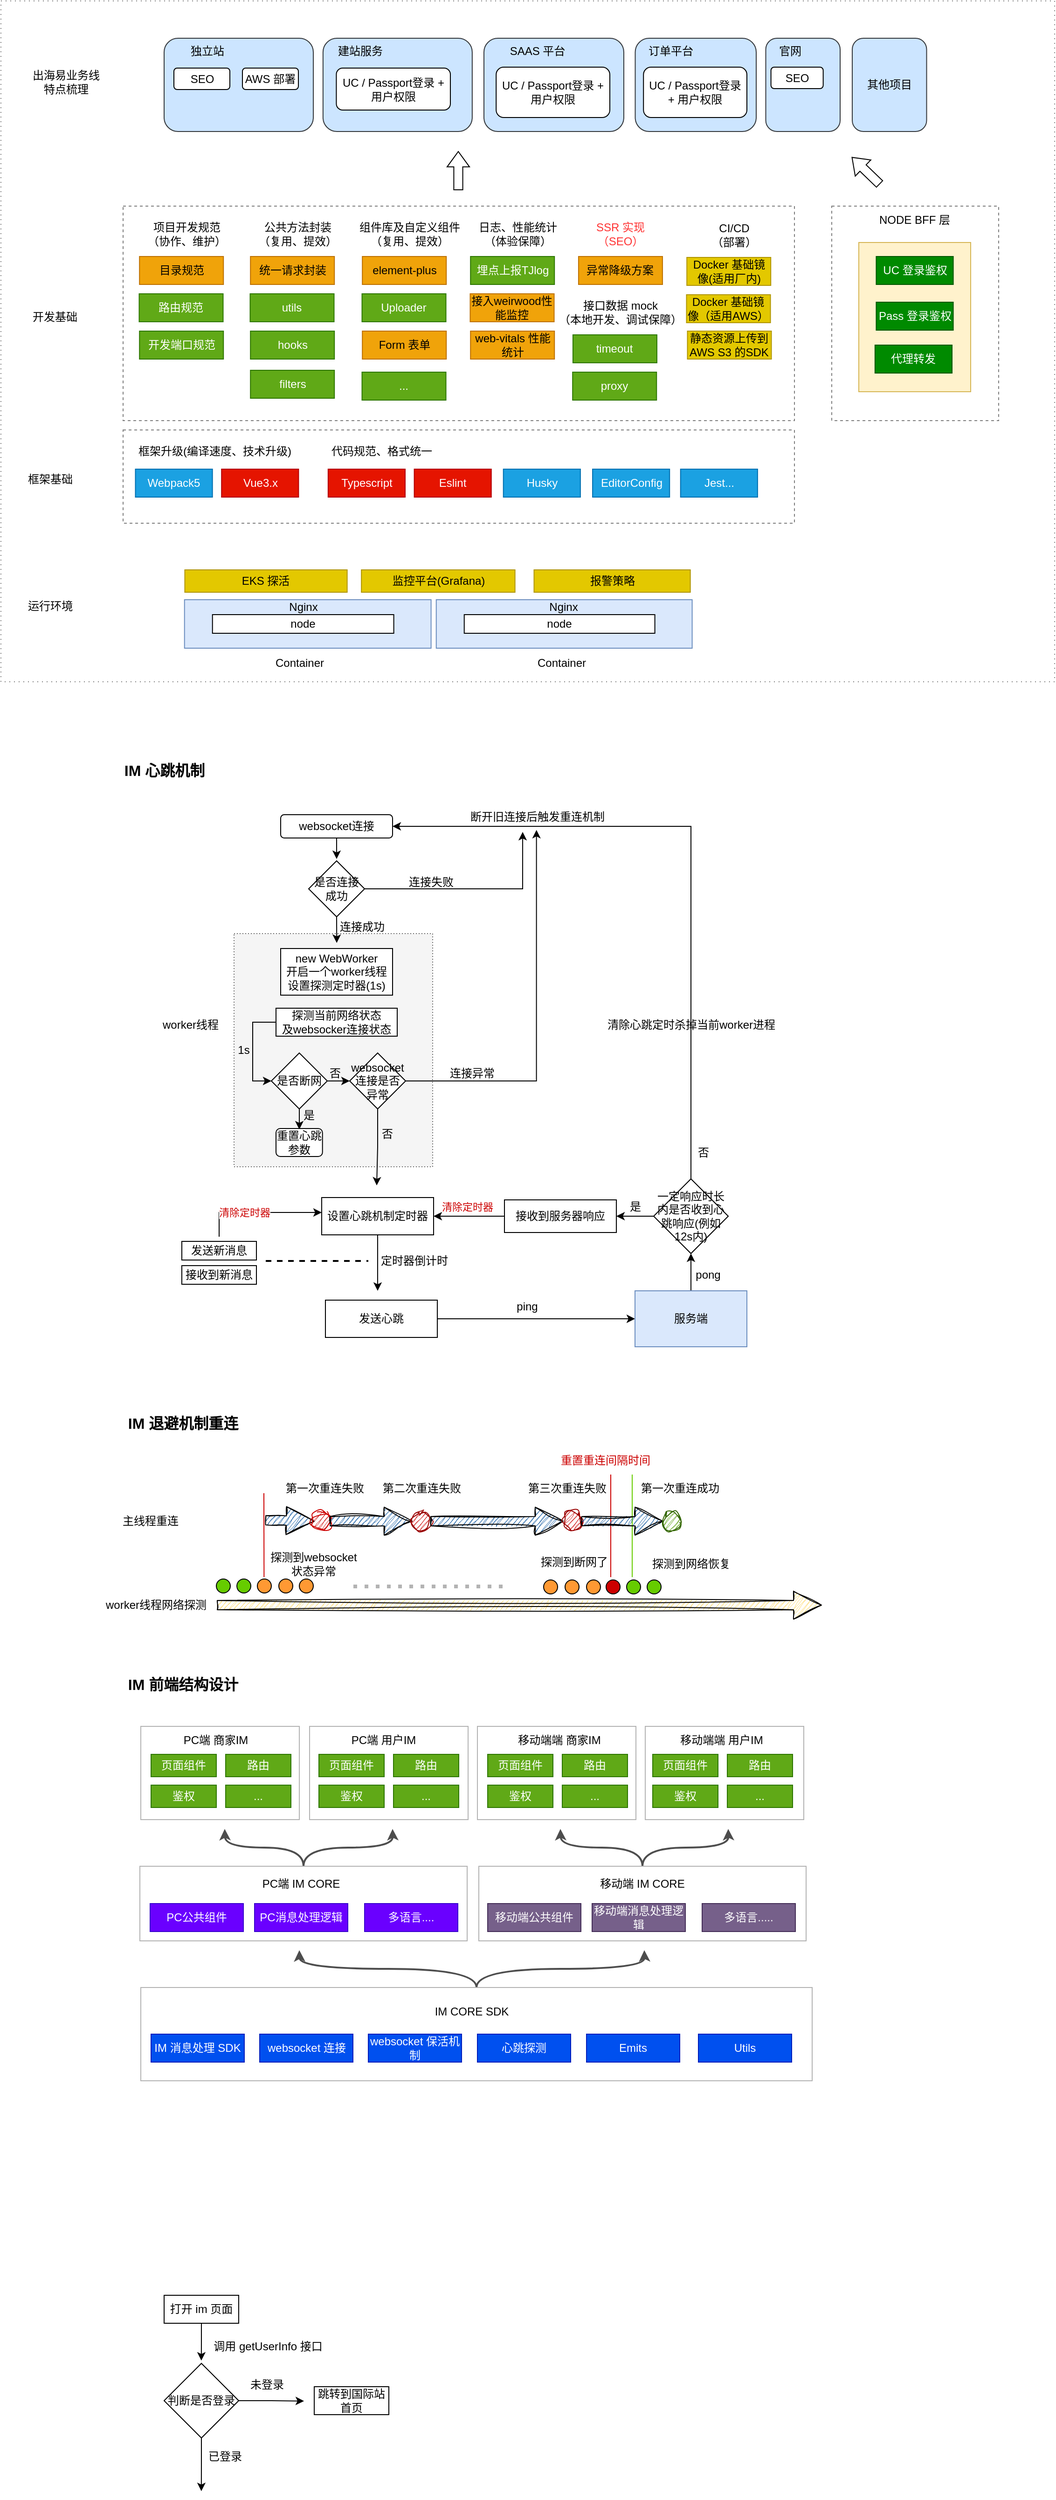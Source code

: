 <mxfile version="21.2.1" type="github">
  <diagram name="第 1 页" id="Ruh7ImkBMBkC0HaApEOw">
    <mxGraphModel dx="2279" dy="1928" grid="1" gridSize="10" guides="1" tooltips="1" connect="1" arrows="1" fold="1" page="1" pageScale="1" pageWidth="827" pageHeight="1169" math="0" shadow="0">
      <root>
        <mxCell id="0" />
        <mxCell id="1" parent="0" />
        <mxCell id="fL-9hyHwcYi3x7qJMCCa-328" value="" style="rounded=0;whiteSpace=wrap;html=1;dashed=1;dashPattern=1 4;strokeColor=#808080;" vertex="1" parent="1">
          <mxGeometry x="-80" y="-800" width="1130" height="730" as="geometry" />
        </mxCell>
        <mxCell id="fL-9hyHwcYi3x7qJMCCa-346" value="" style="rounded=0;whiteSpace=wrap;html=1;dashed=1;strokeColor=#808080;" vertex="1" parent="1">
          <mxGeometry x="811" y="-580" width="179" height="230" as="geometry" />
        </mxCell>
        <mxCell id="fL-9hyHwcYi3x7qJMCCa-331" value="" style="rounded=0;whiteSpace=wrap;html=1;fillColor=#fff2cc;strokeColor=#d6b656;" vertex="1" parent="1">
          <mxGeometry x="840" y="-541" width="120" height="160" as="geometry" />
        </mxCell>
        <mxCell id="fL-9hyHwcYi3x7qJMCCa-327" value="" style="rounded=0;whiteSpace=wrap;html=1;dashed=1;strokeColor=#808080;" vertex="1" parent="1">
          <mxGeometry x="51" y="-340" width="720" height="100" as="geometry" />
        </mxCell>
        <mxCell id="fL-9hyHwcYi3x7qJMCCa-324" value="" style="rounded=0;whiteSpace=wrap;html=1;dashed=1;strokeColor=#808080;" vertex="1" parent="1">
          <mxGeometry x="51" y="-580" width="720" height="230" as="geometry" />
        </mxCell>
        <mxCell id="fL-9hyHwcYi3x7qJMCCa-202" style="edgeStyle=orthogonalEdgeStyle;rounded=0;orthogonalLoop=1;jettySize=auto;html=1;exitX=0.5;exitY=0;exitDx=0;exitDy=0;curved=1;strokeWidth=2;strokeColor=#4D4D4D;" edge="1" parent="1" source="fL-9hyHwcYi3x7qJMCCa-179">
          <mxGeometry relative="1" as="geometry">
            <mxPoint x="240" y="1290" as="targetPoint" />
          </mxGeometry>
        </mxCell>
        <mxCell id="fL-9hyHwcYi3x7qJMCCa-204" style="edgeStyle=orthogonalEdgeStyle;rounded=0;orthogonalLoop=1;jettySize=auto;html=1;exitX=0.5;exitY=0;exitDx=0;exitDy=0;curved=1;strokeWidth=2;strokeColor=#4D4D4D;" edge="1" parent="1" source="fL-9hyHwcYi3x7qJMCCa-179">
          <mxGeometry relative="1" as="geometry">
            <mxPoint x="610.0" y="1290" as="targetPoint" />
          </mxGeometry>
        </mxCell>
        <mxCell id="fL-9hyHwcYi3x7qJMCCa-179" value="" style="rounded=0;whiteSpace=wrap;html=1;strokeColor=#B3B3B3;" vertex="1" parent="1">
          <mxGeometry x="70" y="1330" width="720" height="100" as="geometry" />
        </mxCell>
        <mxCell id="fL-9hyHwcYi3x7qJMCCa-200" style="edgeStyle=orthogonalEdgeStyle;rounded=0;orthogonalLoop=1;jettySize=auto;html=1;exitX=0.5;exitY=0;exitDx=0;exitDy=0;curved=1;strokeWidth=2;strokeColor=#4D4D4D;" edge="1" parent="1" source="fL-9hyHwcYi3x7qJMCCa-168">
          <mxGeometry relative="1" as="geometry">
            <mxPoint x="520.0" y="1160" as="targetPoint" />
          </mxGeometry>
        </mxCell>
        <mxCell id="fL-9hyHwcYi3x7qJMCCa-201" style="edgeStyle=orthogonalEdgeStyle;rounded=0;orthogonalLoop=1;jettySize=auto;html=1;exitX=0.5;exitY=0;exitDx=0;exitDy=0;curved=1;strokeWidth=2;strokeColor=#4D4D4D;" edge="1" parent="1" source="fL-9hyHwcYi3x7qJMCCa-168">
          <mxGeometry relative="1" as="geometry">
            <mxPoint x="700.0" y="1160" as="targetPoint" />
          </mxGeometry>
        </mxCell>
        <mxCell id="fL-9hyHwcYi3x7qJMCCa-168" value="" style="rounded=0;whiteSpace=wrap;html=1;strokeColor=#B3B3B3;" vertex="1" parent="1">
          <mxGeometry x="432.5" y="1200" width="351" height="80" as="geometry" />
        </mxCell>
        <mxCell id="fL-9hyHwcYi3x7qJMCCa-198" style="edgeStyle=orthogonalEdgeStyle;rounded=0;orthogonalLoop=1;jettySize=auto;html=1;exitX=0.5;exitY=0;exitDx=0;exitDy=0;curved=1;strokeWidth=2;strokeColor=#4D4D4D;" edge="1" parent="1" source="fL-9hyHwcYi3x7qJMCCa-165">
          <mxGeometry relative="1" as="geometry">
            <mxPoint x="160" y="1160" as="targetPoint" />
          </mxGeometry>
        </mxCell>
        <mxCell id="fL-9hyHwcYi3x7qJMCCa-199" style="edgeStyle=orthogonalEdgeStyle;rounded=0;orthogonalLoop=1;jettySize=auto;html=1;exitX=0.5;exitY=0;exitDx=0;exitDy=0;curved=1;strokeWidth=2;strokeColor=#4D4D4D;" edge="1" parent="1" source="fL-9hyHwcYi3x7qJMCCa-165">
          <mxGeometry relative="1" as="geometry">
            <mxPoint x="340.0" y="1160" as="targetPoint" />
          </mxGeometry>
        </mxCell>
        <mxCell id="fL-9hyHwcYi3x7qJMCCa-165" value="" style="rounded=0;whiteSpace=wrap;html=1;strokeColor=#B3B3B3;" vertex="1" parent="1">
          <mxGeometry x="69" y="1200" width="351" height="80" as="geometry" />
        </mxCell>
        <mxCell id="fL-9hyHwcYi3x7qJMCCa-162" value="" style="rounded=0;whiteSpace=wrap;html=1;strokeColor=#B3B3B3;" vertex="1" parent="1">
          <mxGeometry x="251" y="1050" width="170" height="100" as="geometry" />
        </mxCell>
        <mxCell id="fL-9hyHwcYi3x7qJMCCa-163" value="" style="rounded=0;whiteSpace=wrap;html=1;strokeColor=#B3B3B3;" vertex="1" parent="1">
          <mxGeometry x="431" y="1050" width="170" height="100" as="geometry" />
        </mxCell>
        <mxCell id="fL-9hyHwcYi3x7qJMCCa-164" value="" style="rounded=0;whiteSpace=wrap;html=1;strokeColor=#B3B3B3;" vertex="1" parent="1">
          <mxGeometry x="611" y="1050" width="170" height="100" as="geometry" />
        </mxCell>
        <mxCell id="fL-9hyHwcYi3x7qJMCCa-148" value="" style="rounded=0;whiteSpace=wrap;html=1;strokeColor=#B3B3B3;" vertex="1" parent="1">
          <mxGeometry x="70" y="1050" width="170" height="100" as="geometry" />
        </mxCell>
        <mxCell id="fL-9hyHwcYi3x7qJMCCa-1" value="" style="whiteSpace=wrap;html=1;dashed=1;fillColor=#f5f5f5;fontColor=#333333;strokeColor=#666666;dashPattern=1 2;" vertex="1" parent="1">
          <mxGeometry x="170" y="200" width="213" height="250" as="geometry" />
        </mxCell>
        <mxCell id="fL-9hyHwcYi3x7qJMCCa-58" style="edgeStyle=orthogonalEdgeStyle;rounded=0;orthogonalLoop=1;jettySize=auto;html=1;exitX=0.5;exitY=1;exitDx=0;exitDy=0;" edge="1" parent="1">
          <mxGeometry relative="1" as="geometry">
            <mxPoint x="280" y="120" as="targetPoint" />
            <mxPoint x="282" y="97.5" as="sourcePoint" />
          </mxGeometry>
        </mxCell>
        <mxCell id="fL-9hyHwcYi3x7qJMCCa-3" value="websocket连接" style="rounded=1;whiteSpace=wrap;html=1;fontSize=12;glass=0;strokeWidth=1;shadow=0;" vertex="1" parent="1">
          <mxGeometry x="220" y="72.5" width="120" height="25" as="geometry" />
        </mxCell>
        <mxCell id="fL-9hyHwcYi3x7qJMCCa-5" value="new WebWorker&lt;br&gt;开启一个worker线程&lt;br&gt;设置探测定时器(1s)" style="rounded=0;whiteSpace=wrap;html=1;" vertex="1" parent="1">
          <mxGeometry x="220" y="216" width="120" height="50" as="geometry" />
        </mxCell>
        <mxCell id="fL-9hyHwcYi3x7qJMCCa-6" value="" style="edgeStyle=orthogonalEdgeStyle;rounded=0;orthogonalLoop=1;jettySize=auto;html=1;exitX=0.5;exitY=1;exitDx=0;exitDy=0;" edge="1" parent="1" source="fL-9hyHwcYi3x7qJMCCa-12">
          <mxGeometry relative="1" as="geometry">
            <mxPoint x="324" y="533" as="sourcePoint" />
            <mxPoint x="324" y="583" as="targetPoint" />
          </mxGeometry>
        </mxCell>
        <mxCell id="fL-9hyHwcYi3x7qJMCCa-7" value="" style="edgeStyle=orthogonalEdgeStyle;rounded=0;orthogonalLoop=1;jettySize=auto;html=1;" edge="1" parent="1" source="fL-9hyHwcYi3x7qJMCCa-8" target="fL-9hyHwcYi3x7qJMCCa-10">
          <mxGeometry relative="1" as="geometry" />
        </mxCell>
        <mxCell id="fL-9hyHwcYi3x7qJMCCa-8" value="发送心跳" style="rounded=0;whiteSpace=wrap;html=1;" vertex="1" parent="1">
          <mxGeometry x="268" y="593" width="120" height="40" as="geometry" />
        </mxCell>
        <mxCell id="fL-9hyHwcYi3x7qJMCCa-9" value="" style="edgeStyle=orthogonalEdgeStyle;rounded=0;orthogonalLoop=1;jettySize=auto;html=1;" edge="1" parent="1" source="fL-9hyHwcYi3x7qJMCCa-10" target="fL-9hyHwcYi3x7qJMCCa-24">
          <mxGeometry relative="1" as="geometry" />
        </mxCell>
        <mxCell id="fL-9hyHwcYi3x7qJMCCa-10" value="服务端" style="whiteSpace=wrap;html=1;rounded=0;fillColor=#dae8fc;strokeColor=#6c8ebf;" vertex="1" parent="1">
          <mxGeometry x="600" y="583" width="120" height="60" as="geometry" />
        </mxCell>
        <mxCell id="fL-9hyHwcYi3x7qJMCCa-11" value="定时器倒计时" style="text;html=1;align=center;verticalAlign=middle;resizable=0;points=[];autosize=1;strokeColor=none;fillColor=none;" vertex="1" parent="1">
          <mxGeometry x="313" y="536" width="100" height="30" as="geometry" />
        </mxCell>
        <mxCell id="fL-9hyHwcYi3x7qJMCCa-12" value="设置心跳机制定时器" style="rounded=0;whiteSpace=wrap;html=1;" vertex="1" parent="1">
          <mxGeometry x="264" y="483" width="120" height="40" as="geometry" />
        </mxCell>
        <mxCell id="fL-9hyHwcYi3x7qJMCCa-16" value="" style="line;strokeWidth=2;html=1;perimeter=backbonePerimeter;points=[];outlineConnect=0;dashed=1;" vertex="1" parent="1">
          <mxGeometry x="204" y="546" width="110" height="10" as="geometry" />
        </mxCell>
        <mxCell id="fL-9hyHwcYi3x7qJMCCa-17" value="" style="edgeStyle=orthogonalEdgeStyle;rounded=0;orthogonalLoop=1;jettySize=auto;html=1;entryX=0;entryY=0.5;entryDx=0;entryDy=0;" edge="1" parent="1">
          <mxGeometry relative="1" as="geometry">
            <mxPoint x="154" y="525" as="sourcePoint" />
            <mxPoint x="264.0" y="499" as="targetPoint" />
            <Array as="points">
              <mxPoint x="154" y="525" />
              <mxPoint x="154" y="499" />
            </Array>
          </mxGeometry>
        </mxCell>
        <mxCell id="fL-9hyHwcYi3x7qJMCCa-18" value="清除定时器" style="edgeLabel;html=1;align=center;verticalAlign=middle;resizable=0;points=[];fontColor=#CC0000;" vertex="1" connectable="0" parent="fL-9hyHwcYi3x7qJMCCa-17">
          <mxGeometry x="-0.281" y="-1" relative="1" as="geometry">
            <mxPoint x="4" y="-1" as="offset" />
          </mxGeometry>
        </mxCell>
        <mxCell id="fL-9hyHwcYi3x7qJMCCa-19" value="" style="edgeStyle=orthogonalEdgeStyle;rounded=0;orthogonalLoop=1;jettySize=auto;html=1;" edge="1" parent="1" source="fL-9hyHwcYi3x7qJMCCa-20" target="fL-9hyHwcYi3x7qJMCCa-12">
          <mxGeometry relative="1" as="geometry" />
        </mxCell>
        <mxCell id="fL-9hyHwcYi3x7qJMCCa-20" value="接收到服务器响应" style="whiteSpace=wrap;html=1;rounded=0;" vertex="1" parent="1">
          <mxGeometry x="460" y="485.5" width="120" height="35" as="geometry" />
        </mxCell>
        <mxCell id="fL-9hyHwcYi3x7qJMCCa-21" value="清除定时器" style="edgeLabel;html=1;align=center;verticalAlign=middle;resizable=0;points=[];fontColor=#CC0000;" vertex="1" connectable="0" parent="1">
          <mxGeometry x="420" y="493.004" as="geometry" />
        </mxCell>
        <mxCell id="fL-9hyHwcYi3x7qJMCCa-22" value="" style="edgeStyle=orthogonalEdgeStyle;rounded=0;orthogonalLoop=1;jettySize=auto;html=1;" edge="1" parent="1" source="fL-9hyHwcYi3x7qJMCCa-24" target="fL-9hyHwcYi3x7qJMCCa-20">
          <mxGeometry relative="1" as="geometry" />
        </mxCell>
        <mxCell id="fL-9hyHwcYi3x7qJMCCa-23" style="edgeStyle=orthogonalEdgeStyle;rounded=0;orthogonalLoop=1;jettySize=auto;html=1;entryX=1;entryY=0.5;entryDx=0;entryDy=0;" edge="1" parent="1" source="fL-9hyHwcYi3x7qJMCCa-24" target="fL-9hyHwcYi3x7qJMCCa-3">
          <mxGeometry relative="1" as="geometry">
            <Array as="points">
              <mxPoint x="660" y="85" />
            </Array>
          </mxGeometry>
        </mxCell>
        <mxCell id="fL-9hyHwcYi3x7qJMCCa-24" value="一定响应时长内是否收到心跳响应(例如12s内)" style="rhombus;whiteSpace=wrap;html=1;rounded=0;" vertex="1" parent="1">
          <mxGeometry x="620" y="463" width="80" height="80" as="geometry" />
        </mxCell>
        <mxCell id="fL-9hyHwcYi3x7qJMCCa-25" value="是" style="text;html=1;align=center;verticalAlign=middle;resizable=0;points=[];autosize=1;strokeColor=none;fillColor=none;" vertex="1" parent="1">
          <mxGeometry x="580" y="478" width="40" height="30" as="geometry" />
        </mxCell>
        <mxCell id="fL-9hyHwcYi3x7qJMCCa-26" value="断开旧连接后触发重连机制" style="text;html=1;align=center;verticalAlign=middle;resizable=0;points=[];autosize=1;strokeColor=none;fillColor=none;" vertex="1" parent="1">
          <mxGeometry x="410" y="60" width="170" height="30" as="geometry" />
        </mxCell>
        <mxCell id="fL-9hyHwcYi3x7qJMCCa-27" value="否" style="text;html=1;align=center;verticalAlign=middle;resizable=0;points=[];autosize=1;strokeColor=none;fillColor=none;" vertex="1" parent="1">
          <mxGeometry x="653" y="420" width="40" height="30" as="geometry" />
        </mxCell>
        <mxCell id="fL-9hyHwcYi3x7qJMCCa-28" value="ping" style="text;html=1;align=center;verticalAlign=middle;resizable=0;points=[];autosize=1;strokeColor=none;fillColor=none;" vertex="1" parent="1">
          <mxGeometry x="459" y="585" width="50" height="30" as="geometry" />
        </mxCell>
        <mxCell id="fL-9hyHwcYi3x7qJMCCa-29" value="pong" style="text;html=1;align=center;verticalAlign=middle;resizable=0;points=[];autosize=1;strokeColor=none;fillColor=none;" vertex="1" parent="1">
          <mxGeometry x="653" y="551" width="50" height="30" as="geometry" />
        </mxCell>
        <mxCell id="fL-9hyHwcYi3x7qJMCCa-30" value="IM 心跳机制" style="text;html=1;align=center;verticalAlign=middle;resizable=0;points=[];autosize=1;strokeColor=none;fillColor=none;fontSize=16;fontStyle=1" vertex="1" parent="1">
          <mxGeometry x="40" y="10" width="110" height="30" as="geometry" />
        </mxCell>
        <mxCell id="fL-9hyHwcYi3x7qJMCCa-39" value="" style="group" vertex="1" connectable="0" parent="1">
          <mxGeometry x="114" y="530" width="80" height="46" as="geometry" />
        </mxCell>
        <mxCell id="fL-9hyHwcYi3x7qJMCCa-37" value="发送新消息" style="rounded=0;whiteSpace=wrap;html=1;movable=1;resizable=1;rotatable=1;deletable=1;editable=1;locked=0;connectable=1;" vertex="1" parent="fL-9hyHwcYi3x7qJMCCa-39">
          <mxGeometry width="80" height="20" as="geometry" />
        </mxCell>
        <mxCell id="fL-9hyHwcYi3x7qJMCCa-38" value="接收到新消息" style="rounded=0;whiteSpace=wrap;html=1;movable=1;resizable=1;rotatable=1;deletable=1;editable=1;locked=0;connectable=1;" vertex="1" parent="fL-9hyHwcYi3x7qJMCCa-39">
          <mxGeometry y="26" width="80" height="20" as="geometry" />
        </mxCell>
        <mxCell id="fL-9hyHwcYi3x7qJMCCa-44" style="edgeStyle=orthogonalEdgeStyle;rounded=0;orthogonalLoop=1;jettySize=auto;html=1;exitX=0;exitY=0.5;exitDx=0;exitDy=0;entryX=0;entryY=0.5;entryDx=0;entryDy=0;" edge="1" parent="1" source="fL-9hyHwcYi3x7qJMCCa-40" target="fL-9hyHwcYi3x7qJMCCa-43">
          <mxGeometry relative="1" as="geometry" />
        </mxCell>
        <mxCell id="fL-9hyHwcYi3x7qJMCCa-40" value="探测当前网络状态&lt;br&gt;及websocker连接状态" style="rounded=0;whiteSpace=wrap;html=1;" vertex="1" parent="1">
          <mxGeometry x="215" y="280" width="130" height="30" as="geometry" />
        </mxCell>
        <mxCell id="fL-9hyHwcYi3x7qJMCCa-51" style="edgeStyle=orthogonalEdgeStyle;rounded=0;orthogonalLoop=1;jettySize=auto;html=1;exitX=1;exitY=0.5;exitDx=0;exitDy=0;entryX=0;entryY=0.5;entryDx=0;entryDy=0;" edge="1" parent="1" source="fL-9hyHwcYi3x7qJMCCa-43" target="fL-9hyHwcYi3x7qJMCCa-50">
          <mxGeometry relative="1" as="geometry" />
        </mxCell>
        <mxCell id="fL-9hyHwcYi3x7qJMCCa-53" style="edgeStyle=orthogonalEdgeStyle;rounded=0;orthogonalLoop=1;jettySize=auto;html=1;exitX=0.5;exitY=1;exitDx=0;exitDy=0;" edge="1" parent="1" source="fL-9hyHwcYi3x7qJMCCa-43">
          <mxGeometry relative="1" as="geometry">
            <mxPoint x="240" y="410" as="targetPoint" />
            <Array as="points">
              <mxPoint x="240" y="400" />
              <mxPoint x="240" y="400" />
            </Array>
          </mxGeometry>
        </mxCell>
        <mxCell id="fL-9hyHwcYi3x7qJMCCa-43" value="是否断网" style="rhombus;whiteSpace=wrap;html=1;" vertex="1" parent="1">
          <mxGeometry x="210" y="328" width="60" height="60" as="geometry" />
        </mxCell>
        <mxCell id="fL-9hyHwcYi3x7qJMCCa-45" value="1s" style="text;html=1;align=center;verticalAlign=middle;resizable=0;points=[];autosize=1;strokeColor=none;fillColor=none;" vertex="1" parent="1">
          <mxGeometry x="160" y="310" width="40" height="30" as="geometry" />
        </mxCell>
        <mxCell id="fL-9hyHwcYi3x7qJMCCa-46" value="worker线程" style="text;html=1;align=center;verticalAlign=middle;resizable=0;points=[];autosize=1;strokeColor=none;fillColor=none;" vertex="1" parent="1">
          <mxGeometry x="83" y="283" width="80" height="30" as="geometry" />
        </mxCell>
        <mxCell id="fL-9hyHwcYi3x7qJMCCa-48" value="否" style="text;html=1;align=center;verticalAlign=middle;resizable=0;points=[];autosize=1;strokeColor=none;fillColor=none;" vertex="1" parent="1">
          <mxGeometry x="258" y="335" width="40" height="30" as="geometry" />
        </mxCell>
        <mxCell id="fL-9hyHwcYi3x7qJMCCa-52" style="edgeStyle=orthogonalEdgeStyle;rounded=0;orthogonalLoop=1;jettySize=auto;html=1;exitX=0.5;exitY=1;exitDx=0;exitDy=0;" edge="1" parent="1" source="fL-9hyHwcYi3x7qJMCCa-50">
          <mxGeometry relative="1" as="geometry">
            <mxPoint x="323" y="470" as="targetPoint" />
          </mxGeometry>
        </mxCell>
        <mxCell id="fL-9hyHwcYi3x7qJMCCa-65" style="edgeStyle=orthogonalEdgeStyle;rounded=0;orthogonalLoop=1;jettySize=auto;html=1;exitX=1;exitY=0.5;exitDx=0;exitDy=0;entryX=0.496;entryY=0.962;entryDx=0;entryDy=0;entryPerimeter=0;" edge="1" parent="1" source="fL-9hyHwcYi3x7qJMCCa-50" target="fL-9hyHwcYi3x7qJMCCa-26">
          <mxGeometry relative="1" as="geometry" />
        </mxCell>
        <mxCell id="fL-9hyHwcYi3x7qJMCCa-50" value="websocket连接是否异常" style="rhombus;whiteSpace=wrap;html=1;" vertex="1" parent="1">
          <mxGeometry x="294" y="328" width="60" height="60" as="geometry" />
        </mxCell>
        <mxCell id="fL-9hyHwcYi3x7qJMCCa-54" value="重置心跳参数" style="rounded=1;whiteSpace=wrap;html=1;" vertex="1" parent="1">
          <mxGeometry x="215" y="409" width="49.84" height="30" as="geometry" />
        </mxCell>
        <mxCell id="fL-9hyHwcYi3x7qJMCCa-55" value="是" style="text;html=1;align=center;verticalAlign=middle;resizable=0;points=[];autosize=1;strokeColor=none;fillColor=none;" vertex="1" parent="1">
          <mxGeometry x="230" y="380" width="40" height="30" as="geometry" />
        </mxCell>
        <mxCell id="fL-9hyHwcYi3x7qJMCCa-59" style="edgeStyle=orthogonalEdgeStyle;rounded=0;orthogonalLoop=1;jettySize=auto;html=1;exitX=0.5;exitY=1;exitDx=0;exitDy=0;entryX=0.517;entryY=0.04;entryDx=0;entryDy=0;entryPerimeter=0;" edge="1" parent="1" source="fL-9hyHwcYi3x7qJMCCa-56" target="fL-9hyHwcYi3x7qJMCCa-1">
          <mxGeometry relative="1" as="geometry" />
        </mxCell>
        <mxCell id="fL-9hyHwcYi3x7qJMCCa-64" style="edgeStyle=orthogonalEdgeStyle;rounded=0;orthogonalLoop=1;jettySize=auto;html=1;exitX=1;exitY=0.5;exitDx=0;exitDy=0;entryX=0.409;entryY=1.034;entryDx=0;entryDy=0;entryPerimeter=0;" edge="1" parent="1" source="fL-9hyHwcYi3x7qJMCCa-56" target="fL-9hyHwcYi3x7qJMCCa-26">
          <mxGeometry relative="1" as="geometry" />
        </mxCell>
        <mxCell id="fL-9hyHwcYi3x7qJMCCa-56" value="是否连接成功" style="rhombus;whiteSpace=wrap;html=1;" vertex="1" parent="1">
          <mxGeometry x="250" y="122" width="60" height="60" as="geometry" />
        </mxCell>
        <mxCell id="fL-9hyHwcYi3x7qJMCCa-60" value="连接成功" style="text;html=1;align=center;verticalAlign=middle;resizable=0;points=[];autosize=1;strokeColor=none;fillColor=none;" vertex="1" parent="1">
          <mxGeometry x="272" y="178" width="70" height="30" as="geometry" />
        </mxCell>
        <mxCell id="fL-9hyHwcYi3x7qJMCCa-62" value="连接失败" style="text;html=1;align=center;verticalAlign=middle;resizable=0;points=[];autosize=1;strokeColor=none;fillColor=none;" vertex="1" parent="1">
          <mxGeometry x="346" y="130" width="70" height="30" as="geometry" />
        </mxCell>
        <mxCell id="fL-9hyHwcYi3x7qJMCCa-66" value="连接异常" style="text;html=1;align=center;verticalAlign=middle;resizable=0;points=[];autosize=1;strokeColor=none;fillColor=none;" vertex="1" parent="1">
          <mxGeometry x="390" y="335" width="70" height="30" as="geometry" />
        </mxCell>
        <mxCell id="fL-9hyHwcYi3x7qJMCCa-67" value="否" style="text;html=1;align=center;verticalAlign=middle;resizable=0;points=[];autosize=1;strokeColor=none;fillColor=none;" vertex="1" parent="1">
          <mxGeometry x="314" y="400" width="40" height="30" as="geometry" />
        </mxCell>
        <mxCell id="fL-9hyHwcYi3x7qJMCCa-68" value="清除心跳定时杀掉当前worker进程" style="text;html=1;align=center;verticalAlign=middle;resizable=0;points=[];autosize=1;strokeColor=none;fillColor=none;" vertex="1" parent="1">
          <mxGeometry x="560" y="283" width="200" height="30" as="geometry" />
        </mxCell>
        <mxCell id="fL-9hyHwcYi3x7qJMCCa-79" value="第二次重连失败" style="text;html=1;align=center;verticalAlign=middle;resizable=0;points=[];autosize=1;strokeColor=none;fillColor=none;" vertex="1" parent="1">
          <mxGeometry x="316" y="780" width="110" height="30" as="geometry" />
        </mxCell>
        <mxCell id="fL-9hyHwcYi3x7qJMCCa-84" value="第一次重连失败" style="text;html=1;align=center;verticalAlign=middle;resizable=0;points=[];autosize=1;strokeColor=none;fillColor=none;" vertex="1" parent="1">
          <mxGeometry x="212" y="780" width="110" height="30" as="geometry" />
        </mxCell>
        <mxCell id="fL-9hyHwcYi3x7qJMCCa-85" value="第三次重连失败" style="text;html=1;align=center;verticalAlign=middle;resizable=0;points=[];autosize=1;strokeColor=none;fillColor=none;" vertex="1" parent="1">
          <mxGeometry x="472" y="780" width="110" height="30" as="geometry" />
        </mxCell>
        <mxCell id="fL-9hyHwcYi3x7qJMCCa-89" value="" style="shape=arrow;html=1;rounded=0;fillColor=#004C99;sketch=1;curveFitting=1;jiggle=2;arcSize=12;exitX=1;exitY=0.5;exitDx=0;exitDy=0;" edge="1" parent="1">
          <mxGeometry width="100" relative="1" as="geometry">
            <mxPoint x="204.0" y="829" as="sourcePoint" />
            <mxPoint x="256" y="830" as="targetPoint" />
          </mxGeometry>
        </mxCell>
        <mxCell id="fL-9hyHwcYi3x7qJMCCa-88" value="" style="ellipse;whiteSpace=wrap;html=1;aspect=fixed;fillColor=#CC0000;container=0;shadow=0;sketch=1;curveFitting=1;jiggle=2;strokeColor=#CC0000;" vertex="1" parent="1">
          <mxGeometry x="253" y="820" width="20" height="20" as="geometry" />
        </mxCell>
        <mxCell id="fL-9hyHwcYi3x7qJMCCa-91" value="" style="shape=arrow;html=1;rounded=0;fillColor=#004C99;arcSize=20;fillOpacity=100;sketch=1;curveFitting=1;jiggle=2;" edge="1" parent="1">
          <mxGeometry width="100" relative="1" as="geometry">
            <mxPoint x="273" y="830" as="sourcePoint" />
            <mxPoint x="361.0" y="830" as="targetPoint" />
          </mxGeometry>
        </mxCell>
        <mxCell id="fL-9hyHwcYi3x7qJMCCa-90" value="" style="ellipse;whiteSpace=wrap;html=1;aspect=fixed;fillColor=#CC0000;container=0;shadow=0;sketch=1;curveFitting=1;jiggle=2;strokeColor=#990000;" vertex="1" parent="1">
          <mxGeometry x="361" y="820" width="20" height="20" as="geometry" />
        </mxCell>
        <mxCell id="fL-9hyHwcYi3x7qJMCCa-93" value="" style="shape=arrow;html=1;rounded=0;fillColor=#004C99;arcSize=20;fillOpacity=100;sketch=1;curveFitting=1;jiggle=2;" edge="1" parent="1">
          <mxGeometry width="100" relative="1" as="geometry">
            <mxPoint x="381.0" y="830" as="sourcePoint" />
            <mxPoint x="523" y="830" as="targetPoint" />
          </mxGeometry>
        </mxCell>
        <mxCell id="fL-9hyHwcYi3x7qJMCCa-92" value="" style="ellipse;whiteSpace=wrap;html=1;aspect=fixed;fillColor=#CC0000;container=0;shadow=0;sketch=1;curveFitting=1;jiggle=2;strokeColor=#990000;" vertex="1" parent="1">
          <mxGeometry x="523" y="820" width="20" height="20" as="geometry" />
        </mxCell>
        <mxCell id="fL-9hyHwcYi3x7qJMCCa-94" value="" style="endArrow=classic;html=1;rounded=1;shape=arrow;sketch=1;curveFitting=1;jiggle=2;fillColor=#FFD966;" edge="1" parent="1">
          <mxGeometry width="50" height="50" relative="1" as="geometry">
            <mxPoint x="152" y="920" as="sourcePoint" />
            <mxPoint x="800" y="920" as="targetPoint" />
          </mxGeometry>
        </mxCell>
        <mxCell id="fL-9hyHwcYi3x7qJMCCa-98" value="主线程重连" style="text;html=1;align=center;verticalAlign=middle;resizable=0;points=[];autosize=1;strokeColor=none;fillColor=none;" vertex="1" parent="1">
          <mxGeometry x="40" y="815" width="80" height="30" as="geometry" />
        </mxCell>
        <mxCell id="fL-9hyHwcYi3x7qJMCCa-99" value="" style="ellipse;whiteSpace=wrap;html=1;aspect=fixed;fillColor=#CC0000;" vertex="1" parent="1">
          <mxGeometry x="569" y="893" width="15" height="15" as="geometry" />
        </mxCell>
        <mxCell id="fL-9hyHwcYi3x7qJMCCa-101" value="探测到断网了" style="text;html=1;strokeColor=none;fillColor=none;align=center;verticalAlign=middle;whiteSpace=wrap;rounded=0;" vertex="1" parent="1">
          <mxGeometry x="495" y="859" width="80" height="30" as="geometry" />
        </mxCell>
        <mxCell id="fL-9hyHwcYi3x7qJMCCa-102" value="" style="endArrow=none;html=1;rounded=0;strokeColor=#CC0000;" edge="1" parent="1">
          <mxGeometry width="50" height="50" relative="1" as="geometry">
            <mxPoint x="574" y="780" as="sourcePoint" />
            <mxPoint x="574" y="890" as="targetPoint" />
          </mxGeometry>
        </mxCell>
        <mxCell id="fL-9hyHwcYi3x7qJMCCa-103" value="重置重连间隔时间" style="text;html=1;align=center;verticalAlign=middle;resizable=0;points=[];autosize=1;strokeColor=none;fillColor=none;fontColor=#CC0000;" vertex="1" parent="1">
          <mxGeometry x="508" y="750" width="120" height="30" as="geometry" />
        </mxCell>
        <mxCell id="fL-9hyHwcYi3x7qJMCCa-104" value="" style="ellipse;whiteSpace=wrap;html=1;aspect=fixed;fillColor=#66CC00;" vertex="1" parent="1">
          <mxGeometry x="591" y="893" width="15" height="15" as="geometry" />
        </mxCell>
        <mxCell id="fL-9hyHwcYi3x7qJMCCa-105" value="探测到网络恢复" style="text;html=1;strokeColor=none;fillColor=none;align=center;verticalAlign=middle;whiteSpace=wrap;rounded=0;" vertex="1" parent="1">
          <mxGeometry x="617" y="861" width="87" height="30" as="geometry" />
        </mxCell>
        <mxCell id="fL-9hyHwcYi3x7qJMCCa-106" value="" style="endArrow=none;html=1;rounded=0;strokeColor=#66CC00;" edge="1" parent="1">
          <mxGeometry width="50" height="50" relative="1" as="geometry">
            <mxPoint x="597" y="780" as="sourcePoint" />
            <mxPoint x="597" y="890" as="targetPoint" />
          </mxGeometry>
        </mxCell>
        <mxCell id="fL-9hyHwcYi3x7qJMCCa-107" value="第一次重连成功" style="text;html=1;align=center;verticalAlign=middle;resizable=0;points=[];autosize=1;strokeColor=none;fillColor=none;" vertex="1" parent="1">
          <mxGeometry x="593" y="780" width="110" height="30" as="geometry" />
        </mxCell>
        <mxCell id="fL-9hyHwcYi3x7qJMCCa-109" value="" style="shape=arrow;html=1;rounded=0;fillColor=#004C99;arcSize=20;fillOpacity=100;sketch=1;curveFitting=1;jiggle=2;entryX=0;entryY=0.5;entryDx=0;entryDy=0;" edge="1" parent="1" target="fL-9hyHwcYi3x7qJMCCa-108">
          <mxGeometry width="100" relative="1" as="geometry">
            <mxPoint x="543" y="830" as="sourcePoint" />
            <mxPoint x="630" y="830" as="targetPoint" />
          </mxGeometry>
        </mxCell>
        <mxCell id="fL-9hyHwcYi3x7qJMCCa-108" value="" style="ellipse;whiteSpace=wrap;html=1;aspect=fixed;fillColor=#4D9900;container=0;sketch=1;curveFitting=1;jiggle=2;strokeColor=#336600;" vertex="1" parent="1">
          <mxGeometry x="630" y="820" width="20" height="20" as="geometry" />
        </mxCell>
        <mxCell id="fL-9hyHwcYi3x7qJMCCa-111" value="worker线程网络探测" style="text;html=1;align=center;verticalAlign=middle;resizable=0;points=[];autosize=1;strokeColor=none;fillColor=none;" vertex="1" parent="1">
          <mxGeometry x="21" y="905" width="130" height="30" as="geometry" />
        </mxCell>
        <mxCell id="fL-9hyHwcYi3x7qJMCCa-112" value="IM 退避机制重连" style="text;html=1;align=center;verticalAlign=middle;resizable=0;points=[];autosize=1;strokeColor=none;fillColor=none;fontSize=16;fontStyle=1" vertex="1" parent="1">
          <mxGeometry x="45" y="710" width="140" height="30" as="geometry" />
        </mxCell>
        <mxCell id="fL-9hyHwcYi3x7qJMCCa-113" value="" style="ellipse;whiteSpace=wrap;html=1;aspect=fixed;fillColor=#FF9933;" vertex="1" parent="1">
          <mxGeometry x="548" y="893" width="15" height="15" as="geometry" />
        </mxCell>
        <mxCell id="fL-9hyHwcYi3x7qJMCCa-114" value="" style="ellipse;whiteSpace=wrap;html=1;aspect=fixed;fillColor=#FF9933;" vertex="1" parent="1">
          <mxGeometry x="525" y="893" width="15" height="15" as="geometry" />
        </mxCell>
        <mxCell id="fL-9hyHwcYi3x7qJMCCa-115" value="" style="ellipse;whiteSpace=wrap;html=1;aspect=fixed;fillColor=#66CC00;" vertex="1" parent="1">
          <mxGeometry x="613" y="893" width="15" height="15" as="geometry" />
        </mxCell>
        <mxCell id="fL-9hyHwcYi3x7qJMCCa-116" value="" style="ellipse;whiteSpace=wrap;html=1;aspect=fixed;fillColor=#FF9933;" vertex="1" parent="1">
          <mxGeometry x="502" y="893" width="15" height="15" as="geometry" />
        </mxCell>
        <mxCell id="fL-9hyHwcYi3x7qJMCCa-117" value="" style="ellipse;whiteSpace=wrap;html=1;aspect=fixed;fillColor=#FF9933;" vertex="1" parent="1">
          <mxGeometry x="218" y="892" width="15" height="15" as="geometry" />
        </mxCell>
        <mxCell id="fL-9hyHwcYi3x7qJMCCa-118" value="" style="ellipse;whiteSpace=wrap;html=1;aspect=fixed;fillColor=#FF9933;" vertex="1" parent="1">
          <mxGeometry x="240" y="892" width="15" height="15" as="geometry" />
        </mxCell>
        <mxCell id="fL-9hyHwcYi3x7qJMCCa-119" value="" style="line;strokeWidth=4;html=1;perimeter=backbonePerimeter;points=[];outlineConnect=0;strokeColor=#B3B3B3;dashed=1;dashPattern=1 2;" vertex="1" parent="1">
          <mxGeometry x="298" y="895" width="160" height="10" as="geometry" />
        </mxCell>
        <mxCell id="fL-9hyHwcYi3x7qJMCCa-121" value="" style="endArrow=none;html=1;rounded=0;strokeColor=#CC0000;" edge="1" parent="1">
          <mxGeometry width="50" height="50" relative="1" as="geometry">
            <mxPoint x="202" y="800" as="sourcePoint" />
            <mxPoint x="202.17" y="890" as="targetPoint" />
          </mxGeometry>
        </mxCell>
        <mxCell id="fL-9hyHwcYi3x7qJMCCa-122" value="" style="ellipse;whiteSpace=wrap;html=1;aspect=fixed;fillColor=#66CC00;" vertex="1" parent="1">
          <mxGeometry x="173" y="892" width="15" height="15" as="geometry" />
        </mxCell>
        <mxCell id="fL-9hyHwcYi3x7qJMCCa-123" value="" style="ellipse;whiteSpace=wrap;html=1;aspect=fixed;fillColor=#FF9933;" vertex="1" parent="1">
          <mxGeometry x="195" y="892" width="15" height="15" as="geometry" />
        </mxCell>
        <mxCell id="fL-9hyHwcYi3x7qJMCCa-124" value="" style="ellipse;whiteSpace=wrap;html=1;aspect=fixed;fillColor=#66CC00;" vertex="1" parent="1">
          <mxGeometry x="151" y="892" width="15" height="15" as="geometry" />
        </mxCell>
        <mxCell id="fL-9hyHwcYi3x7qJMCCa-125" value="探测到websocket状态异常" style="text;html=1;strokeColor=none;fillColor=none;align=center;verticalAlign=middle;whiteSpace=wrap;rounded=0;" vertex="1" parent="1">
          <mxGeometry x="203.5" y="861" width="102.5" height="30" as="geometry" />
        </mxCell>
        <mxCell id="fL-9hyHwcYi3x7qJMCCa-128" value="路由" style="rounded=0;whiteSpace=wrap;html=1;fillColor=#60a917;fontColor=#ffffff;strokeColor=#2D7600;" vertex="1" parent="1">
          <mxGeometry x="161" y="1080" width="70" height="24" as="geometry" />
        </mxCell>
        <mxCell id="fL-9hyHwcYi3x7qJMCCa-129" value="页面组件" style="rounded=0;whiteSpace=wrap;html=1;fillColor=#60a917;fontColor=#ffffff;strokeColor=#2D7600;" vertex="1" parent="1">
          <mxGeometry x="81" y="1080" width="70" height="24" as="geometry" />
        </mxCell>
        <mxCell id="fL-9hyHwcYi3x7qJMCCa-130" value="鉴权" style="rounded=0;whiteSpace=wrap;html=1;fillColor=#60a917;fontColor=#ffffff;strokeColor=#2D7600;" vertex="1" parent="1">
          <mxGeometry x="81" y="1113" width="70" height="24" as="geometry" />
        </mxCell>
        <mxCell id="fL-9hyHwcYi3x7qJMCCa-131" value="..." style="rounded=0;whiteSpace=wrap;html=1;fillColor=#60a917;fontColor=#ffffff;strokeColor=#2D7600;" vertex="1" parent="1">
          <mxGeometry x="161" y="1113" width="70" height="24" as="geometry" />
        </mxCell>
        <mxCell id="fL-9hyHwcYi3x7qJMCCa-132" value="路由" style="rounded=0;whiteSpace=wrap;html=1;fillColor=#60a917;fontColor=#ffffff;strokeColor=#2D7600;" vertex="1" parent="1">
          <mxGeometry x="341" y="1080" width="70" height="24" as="geometry" />
        </mxCell>
        <mxCell id="fL-9hyHwcYi3x7qJMCCa-133" value="页面组件" style="rounded=0;whiteSpace=wrap;html=1;fillColor=#60a917;fontColor=#ffffff;strokeColor=#2D7600;" vertex="1" parent="1">
          <mxGeometry x="261" y="1080" width="70" height="24" as="geometry" />
        </mxCell>
        <mxCell id="fL-9hyHwcYi3x7qJMCCa-134" value="鉴权" style="rounded=0;whiteSpace=wrap;html=1;fillColor=#60a917;fontColor=#ffffff;strokeColor=#2D7600;" vertex="1" parent="1">
          <mxGeometry x="261" y="1113" width="70" height="24" as="geometry" />
        </mxCell>
        <mxCell id="fL-9hyHwcYi3x7qJMCCa-135" value="..." style="rounded=0;whiteSpace=wrap;html=1;fillColor=#60a917;fontColor=#ffffff;strokeColor=#2D7600;" vertex="1" parent="1">
          <mxGeometry x="341" y="1113" width="70" height="24" as="geometry" />
        </mxCell>
        <mxCell id="fL-9hyHwcYi3x7qJMCCa-136" value="路由" style="rounded=0;whiteSpace=wrap;html=1;fillColor=#60a917;fontColor=#ffffff;strokeColor=#2D7600;" vertex="1" parent="1">
          <mxGeometry x="522" y="1080" width="70" height="24" as="geometry" />
        </mxCell>
        <mxCell id="fL-9hyHwcYi3x7qJMCCa-137" value="页面组件" style="rounded=0;whiteSpace=wrap;html=1;fillColor=#60a917;fontColor=#ffffff;strokeColor=#2D7600;" vertex="1" parent="1">
          <mxGeometry x="442" y="1080" width="70" height="24" as="geometry" />
        </mxCell>
        <mxCell id="fL-9hyHwcYi3x7qJMCCa-138" value="鉴权" style="rounded=0;whiteSpace=wrap;html=1;fillColor=#60a917;fontColor=#ffffff;strokeColor=#2D7600;" vertex="1" parent="1">
          <mxGeometry x="442" y="1113" width="70" height="24" as="geometry" />
        </mxCell>
        <mxCell id="fL-9hyHwcYi3x7qJMCCa-139" value="..." style="rounded=0;whiteSpace=wrap;html=1;fillColor=#60a917;fontColor=#ffffff;strokeColor=#2D7600;" vertex="1" parent="1">
          <mxGeometry x="522" y="1113" width="70" height="24" as="geometry" />
        </mxCell>
        <mxCell id="fL-9hyHwcYi3x7qJMCCa-140" value="路由" style="rounded=0;whiteSpace=wrap;html=1;fillColor=#60a917;fontColor=#ffffff;strokeColor=#2D7600;" vertex="1" parent="1">
          <mxGeometry x="699" y="1080" width="70" height="24" as="geometry" />
        </mxCell>
        <mxCell id="fL-9hyHwcYi3x7qJMCCa-141" value="页面组件" style="rounded=0;whiteSpace=wrap;html=1;fillColor=#60a917;fontColor=#ffffff;strokeColor=#2D7600;" vertex="1" parent="1">
          <mxGeometry x="619" y="1080" width="70" height="24" as="geometry" />
        </mxCell>
        <mxCell id="fL-9hyHwcYi3x7qJMCCa-142" value="鉴权" style="rounded=0;whiteSpace=wrap;html=1;fillColor=#60a917;fontColor=#ffffff;strokeColor=#2D7600;" vertex="1" parent="1">
          <mxGeometry x="619" y="1113" width="70" height="24" as="geometry" />
        </mxCell>
        <mxCell id="fL-9hyHwcYi3x7qJMCCa-143" value="..." style="rounded=0;whiteSpace=wrap;html=1;fillColor=#60a917;fontColor=#ffffff;strokeColor=#2D7600;" vertex="1" parent="1">
          <mxGeometry x="699" y="1113" width="70" height="24" as="geometry" />
        </mxCell>
        <mxCell id="fL-9hyHwcYi3x7qJMCCa-144" value="PC端&amp;nbsp;商家IM" style="text;html=1;strokeColor=none;fillColor=none;align=center;verticalAlign=middle;whiteSpace=wrap;rounded=0;" vertex="1" parent="1">
          <mxGeometry x="111" y="1050" width="79" height="30" as="geometry" />
        </mxCell>
        <mxCell id="fL-9hyHwcYi3x7qJMCCa-145" value="PC端 用户IM" style="text;html=1;strokeColor=none;fillColor=none;align=center;verticalAlign=middle;whiteSpace=wrap;rounded=0;" vertex="1" parent="1">
          <mxGeometry x="290.5" y="1050" width="79" height="30" as="geometry" />
        </mxCell>
        <mxCell id="fL-9hyHwcYi3x7qJMCCa-146" value="移动端端 商家IM" style="text;html=1;strokeColor=none;fillColor=none;align=center;verticalAlign=middle;whiteSpace=wrap;rounded=0;" vertex="1" parent="1">
          <mxGeometry x="468" y="1050" width="102" height="30" as="geometry" />
        </mxCell>
        <mxCell id="fL-9hyHwcYi3x7qJMCCa-147" value="移动端端 用户IM" style="text;html=1;strokeColor=none;fillColor=none;align=center;verticalAlign=middle;whiteSpace=wrap;rounded=0;" vertex="1" parent="1">
          <mxGeometry x="642" y="1050" width="102" height="30" as="geometry" />
        </mxCell>
        <mxCell id="fL-9hyHwcYi3x7qJMCCa-150" value="PC公共组件" style="rounded=0;whiteSpace=wrap;html=1;fillColor=#6a00ff;fontColor=#ffffff;strokeColor=#3700CC;" vertex="1" parent="1">
          <mxGeometry x="80" y="1240" width="100" height="30" as="geometry" />
        </mxCell>
        <mxCell id="fL-9hyHwcYi3x7qJMCCa-151" value="PC消息处理逻辑" style="rounded=0;whiteSpace=wrap;html=1;fillColor=#6a00ff;fontColor=#ffffff;strokeColor=#3700CC;" vertex="1" parent="1">
          <mxGeometry x="192" y="1240" width="100" height="30" as="geometry" />
        </mxCell>
        <mxCell id="fL-9hyHwcYi3x7qJMCCa-156" value="多语言...." style="rounded=0;whiteSpace=wrap;html=1;fillColor=#6a00ff;fontColor=#ffffff;strokeColor=#3700CC;" vertex="1" parent="1">
          <mxGeometry x="310" y="1240" width="100" height="30" as="geometry" />
        </mxCell>
        <mxCell id="fL-9hyHwcYi3x7qJMCCa-157" value="移动端公共组件" style="rounded=0;whiteSpace=wrap;html=1;fillColor=#76608a;fontColor=#ffffff;strokeColor=#432D57;" vertex="1" parent="1">
          <mxGeometry x="442" y="1240" width="100" height="30" as="geometry" />
        </mxCell>
        <mxCell id="fL-9hyHwcYi3x7qJMCCa-158" value="移动端消息处理逻辑" style="rounded=0;whiteSpace=wrap;html=1;fillColor=#76608a;fontColor=#ffffff;strokeColor=#432D57;" vertex="1" parent="1">
          <mxGeometry x="554" y="1240" width="100" height="30" as="geometry" />
        </mxCell>
        <mxCell id="fL-9hyHwcYi3x7qJMCCa-159" value="多语言....." style="rounded=0;whiteSpace=wrap;html=1;fillColor=#76608a;fontColor=#ffffff;strokeColor=#432D57;" vertex="1" parent="1">
          <mxGeometry x="672" y="1240" width="100" height="30" as="geometry" />
        </mxCell>
        <mxCell id="fL-9hyHwcYi3x7qJMCCa-166" value="PC端 IM CORE" style="text;html=1;strokeColor=none;fillColor=none;align=center;verticalAlign=middle;whiteSpace=wrap;rounded=0;" vertex="1" parent="1">
          <mxGeometry x="182" y="1204" width="120" height="30" as="geometry" />
        </mxCell>
        <mxCell id="fL-9hyHwcYi3x7qJMCCa-167" value="移动端 IM CORE" style="text;html=1;strokeColor=none;fillColor=none;align=center;verticalAlign=middle;whiteSpace=wrap;rounded=0;" vertex="1" parent="1">
          <mxGeometry x="548" y="1204" width="120" height="30" as="geometry" />
        </mxCell>
        <mxCell id="fL-9hyHwcYi3x7qJMCCa-173" value="IM 消息处理 SDK" style="rounded=0;whiteSpace=wrap;html=1;fillColor=#0050ef;fontColor=#ffffff;strokeColor=#001DBC;" vertex="1" parent="1">
          <mxGeometry x="81" y="1380" width="100" height="30" as="geometry" />
        </mxCell>
        <mxCell id="fL-9hyHwcYi3x7qJMCCa-174" value="websocket 连接" style="rounded=0;whiteSpace=wrap;html=1;fillColor=#0050ef;fontColor=#ffffff;strokeColor=#001DBC;" vertex="1" parent="1">
          <mxGeometry x="197.5" y="1380" width="100" height="30" as="geometry" />
        </mxCell>
        <mxCell id="fL-9hyHwcYi3x7qJMCCa-175" value="websocket 保活机制" style="rounded=0;whiteSpace=wrap;html=1;fillColor=#0050ef;fontColor=#ffffff;strokeColor=#001DBC;" vertex="1" parent="1">
          <mxGeometry x="314" y="1380" width="100" height="30" as="geometry" />
        </mxCell>
        <mxCell id="fL-9hyHwcYi3x7qJMCCa-176" value="心跳探测" style="rounded=0;whiteSpace=wrap;html=1;fillColor=#0050ef;fontColor=#ffffff;strokeColor=#001DBC;" vertex="1" parent="1">
          <mxGeometry x="431" y="1380" width="100" height="30" as="geometry" />
        </mxCell>
        <mxCell id="fL-9hyHwcYi3x7qJMCCa-177" value="Emits" style="rounded=0;whiteSpace=wrap;html=1;fillColor=#0050ef;fontColor=#ffffff;strokeColor=#001DBC;" vertex="1" parent="1">
          <mxGeometry x="548" y="1380" width="100" height="30" as="geometry" />
        </mxCell>
        <mxCell id="fL-9hyHwcYi3x7qJMCCa-178" value="Utils" style="rounded=0;whiteSpace=wrap;html=1;fillColor=#0050ef;fontColor=#ffffff;strokeColor=#001DBC;" vertex="1" parent="1">
          <mxGeometry x="668" y="1380" width="100" height="30" as="geometry" />
        </mxCell>
        <mxCell id="fL-9hyHwcYi3x7qJMCCa-180" value="IM CORE SDK" style="text;html=1;strokeColor=none;fillColor=none;align=center;verticalAlign=middle;whiteSpace=wrap;rounded=0;" vertex="1" parent="1">
          <mxGeometry x="365" y="1341" width="120" height="30" as="geometry" />
        </mxCell>
        <mxCell id="fL-9hyHwcYi3x7qJMCCa-205" value="IM 前端结构设计" style="text;html=1;align=center;verticalAlign=middle;resizable=0;points=[];autosize=1;strokeColor=none;fillColor=none;fontSize=16;fontStyle=1" vertex="1" parent="1">
          <mxGeometry x="45" y="990" width="140" height="30" as="geometry" />
        </mxCell>
        <mxCell id="fL-9hyHwcYi3x7qJMCCa-212" style="edgeStyle=orthogonalEdgeStyle;rounded=0;orthogonalLoop=1;jettySize=auto;html=1;exitX=0.5;exitY=1;exitDx=0;exitDy=0;" edge="1" parent="1" source="fL-9hyHwcYi3x7qJMCCa-206">
          <mxGeometry relative="1" as="geometry">
            <mxPoint x="134.923" y="1730" as="targetPoint" />
          </mxGeometry>
        </mxCell>
        <mxCell id="fL-9hyHwcYi3x7qJMCCa-206" value="打开 im 页面" style="rounded=0;whiteSpace=wrap;html=1;" vertex="1" parent="1">
          <mxGeometry x="95" y="1660" width="80" height="30" as="geometry" />
        </mxCell>
        <mxCell id="fL-9hyHwcYi3x7qJMCCa-207" value="跳转到国际站首页" style="rounded=0;whiteSpace=wrap;html=1;" vertex="1" parent="1">
          <mxGeometry x="256" y="1758" width="80" height="30" as="geometry" />
        </mxCell>
        <mxCell id="fL-9hyHwcYi3x7qJMCCa-210" style="edgeStyle=orthogonalEdgeStyle;rounded=0;orthogonalLoop=1;jettySize=auto;html=1;exitX=1;exitY=0.5;exitDx=0;exitDy=0;" edge="1" parent="1" source="fL-9hyHwcYi3x7qJMCCa-208">
          <mxGeometry relative="1" as="geometry">
            <mxPoint x="245" y="1773.385" as="targetPoint" />
          </mxGeometry>
        </mxCell>
        <mxCell id="fL-9hyHwcYi3x7qJMCCa-213" style="edgeStyle=orthogonalEdgeStyle;rounded=0;orthogonalLoop=1;jettySize=auto;html=1;exitX=0.5;exitY=1;exitDx=0;exitDy=0;" edge="1" parent="1" source="fL-9hyHwcYi3x7qJMCCa-208">
          <mxGeometry relative="1" as="geometry">
            <mxPoint x="134.923" y="1870" as="targetPoint" />
          </mxGeometry>
        </mxCell>
        <mxCell id="fL-9hyHwcYi3x7qJMCCa-208" value="判断是否登录" style="rhombus;whiteSpace=wrap;html=1;" vertex="1" parent="1">
          <mxGeometry x="95" y="1733" width="80" height="80" as="geometry" />
        </mxCell>
        <mxCell id="fL-9hyHwcYi3x7qJMCCa-209" value="调用 getUserInfo 接口" style="text;html=1;align=center;verticalAlign=middle;resizable=0;points=[];autosize=1;strokeColor=none;fillColor=none;" vertex="1" parent="1">
          <mxGeometry x="135.5" y="1700" width="140" height="30" as="geometry" />
        </mxCell>
        <mxCell id="fL-9hyHwcYi3x7qJMCCa-211" value="未登录" style="text;html=1;align=center;verticalAlign=middle;resizable=0;points=[];autosize=1;strokeColor=none;fillColor=none;" vertex="1" parent="1">
          <mxGeometry x="175" y="1741" width="60" height="30" as="geometry" />
        </mxCell>
        <mxCell id="fL-9hyHwcYi3x7qJMCCa-214" value="已登录" style="text;html=1;align=center;verticalAlign=middle;resizable=0;points=[];autosize=1;strokeColor=none;fillColor=none;" vertex="1" parent="1">
          <mxGeometry x="130" y="1818" width="60" height="30" as="geometry" />
        </mxCell>
        <mxCell id="fL-9hyHwcYi3x7qJMCCa-215" value="" style="rounded=1;whiteSpace=wrap;html=1;shadow=0;glass=0;strokeWidth=1;fillColor=#cce5ff;fontSize=12;align=center;strokeColor=#36393d;" vertex="1" parent="1">
          <mxGeometry x="740.25" y="-760" width="79.75" height="100" as="geometry" />
        </mxCell>
        <mxCell id="fL-9hyHwcYi3x7qJMCCa-216" value="" style="rounded=1;whiteSpace=wrap;html=1;shadow=0;glass=0;strokeWidth=1;fillColor=#cce5ff;fontSize=12;align=center;strokeColor=#36393d;" vertex="1" parent="1">
          <mxGeometry x="438" y="-760" width="150" height="100" as="geometry" />
        </mxCell>
        <mxCell id="fL-9hyHwcYi3x7qJMCCa-217" value="" style="rounded=1;whiteSpace=wrap;html=1;shadow=0;glass=0;strokeWidth=1;fillColor=#cce5ff;fontSize=12;align=center;strokeColor=#36393d;" vertex="1" parent="1">
          <mxGeometry x="265.43" y="-760" width="160" height="100" as="geometry" />
        </mxCell>
        <mxCell id="fL-9hyHwcYi3x7qJMCCa-219" value="出海易业务线特点梳理" style="rounded=1;whiteSpace=wrap;html=1;shadow=0;glass=0;strokeWidth=1;fontSize=12;align=center;strokeColor=none;fillColor=none;" vertex="1" parent="1">
          <mxGeometry x="-50.0" y="-728" width="80" height="30" as="geometry" />
        </mxCell>
        <mxCell id="fL-9hyHwcYi3x7qJMCCa-221" value="" style="rounded=1;whiteSpace=wrap;html=1;shadow=0;glass=0;strokeWidth=1;fillColor=#cce5ff;fontSize=12;align=center;strokeColor=#36393d;" vertex="1" parent="1">
          <mxGeometry x="95" y="-760" width="160" height="100" as="geometry" />
        </mxCell>
        <mxCell id="fL-9hyHwcYi3x7qJMCCa-223" value="SEO" style="rounded=1;whiteSpace=wrap;html=1;shadow=0;glass=0;strokeWidth=1;fontSize=12;align=center;" vertex="1" parent="1">
          <mxGeometry x="105.5" y="-728" width="60" height="23" as="geometry" />
        </mxCell>
        <mxCell id="fL-9hyHwcYi3x7qJMCCa-229" value="独立站" style="text;html=1;align=center;verticalAlign=middle;resizable=0;points=[];autosize=1;fontSize=12;rounded=1;" vertex="1" parent="1">
          <mxGeometry x="115.802" y="-756" width="50" height="20" as="geometry" />
        </mxCell>
        <mxCell id="fL-9hyHwcYi3x7qJMCCa-230" value="UC / Passport登录 + 用户权限" style="rounded=1;whiteSpace=wrap;html=1;shadow=0;glass=0;strokeWidth=1;fontSize=12;align=center;" vertex="1" parent="1">
          <mxGeometry x="451.1" y="-729" width="121.9" height="54" as="geometry" />
        </mxCell>
        <mxCell id="fL-9hyHwcYi3x7qJMCCa-234" value="NODE BFF 层" style="rounded=1;whiteSpace=wrap;html=1;shadow=0;glass=0;strokeWidth=1;fontSize=12;align=center;strokeColor=none;fillColor=none;" vertex="1" parent="1">
          <mxGeometry x="860.0" y="-580" width="80" height="30" as="geometry" />
        </mxCell>
        <mxCell id="fL-9hyHwcYi3x7qJMCCa-236" value="UC 登录鉴权" style="rounded=0;whiteSpace=wrap;html=1;shadow=0;glass=0;strokeWidth=1;fontSize=12;align=center;fillColor=#008a00;strokeColor=#005700;fontColor=#ffffff;" vertex="1" parent="1">
          <mxGeometry x="858.72" y="-526" width="82.568" height="30" as="geometry" />
        </mxCell>
        <mxCell id="fL-9hyHwcYi3x7qJMCCa-237" value="代理转发" style="rounded=0;whiteSpace=wrap;html=1;shadow=0;glass=0;strokeWidth=1;fontSize=12;align=center;fillColor=#008a00;strokeColor=#005700;fontColor=#ffffff;" vertex="1" parent="1">
          <mxGeometry x="857.433" y="-431" width="82.568" height="30" as="geometry" />
        </mxCell>
        <mxCell id="fL-9hyHwcYi3x7qJMCCa-238" value="Pass 登录鉴权" style="rounded=0;whiteSpace=wrap;html=1;shadow=0;glass=0;strokeWidth=1;fontSize=12;align=center;fillColor=#008a00;strokeColor=#005700;fontColor=#ffffff;" vertex="1" parent="1">
          <mxGeometry x="858.717" y="-477" width="82.568" height="30" as="geometry" />
        </mxCell>
        <mxCell id="fL-9hyHwcYi3x7qJMCCa-242" value="运行环境" style="rounded=1;whiteSpace=wrap;html=1;shadow=0;glass=0;strokeWidth=1;fontSize=12;align=center;strokeColor=none;" vertex="1" parent="1">
          <mxGeometry x="-67.0" y="-166" width="80" height="30" as="geometry" />
        </mxCell>
        <mxCell id="fL-9hyHwcYi3x7qJMCCa-244" value="" style="rounded=0;whiteSpace=wrap;html=1;shadow=0;glass=0;strokeWidth=1;fontSize=12;align=center;fillColor=#dae8fc;strokeColor=#6c8ebf;" vertex="1" parent="1">
          <mxGeometry x="116.87" y="-158" width="264.43" height="52" as="geometry" />
        </mxCell>
        <mxCell id="fL-9hyHwcYi3x7qJMCCa-245" value="node" style="rounded=0;whiteSpace=wrap;html=1;shadow=0;glass=0;strokeWidth=1;fontSize=12;align=center;" vertex="1" parent="1">
          <mxGeometry x="146.87" y="-142" width="194.43" height="20" as="geometry" />
        </mxCell>
        <mxCell id="fL-9hyHwcYi3x7qJMCCa-246" value="Nginx" style="text;html=1;align=center;verticalAlign=middle;resizable=0;points=[];autosize=1;strokeColor=none;fillColor=none;" vertex="1" parent="1">
          <mxGeometry x="219.01" y="-160" width="50" height="20" as="geometry" />
        </mxCell>
        <mxCell id="fL-9hyHwcYi3x7qJMCCa-247" value="Container" style="text;html=1;align=center;verticalAlign=middle;resizable=0;points=[];autosize=1;strokeColor=none;fillColor=none;" vertex="1" parent="1">
          <mxGeometry x="205.25" y="-100" width="70" height="20" as="geometry" />
        </mxCell>
        <mxCell id="fL-9hyHwcYi3x7qJMCCa-262" value="建站服务" style="text;html=1;align=center;verticalAlign=middle;resizable=0;points=[];autosize=1;fontSize=12;rounded=1;" vertex="1" parent="1">
          <mxGeometry x="274.862" y="-756" width="60" height="20" as="geometry" />
        </mxCell>
        <mxCell id="fL-9hyHwcYi3x7qJMCCa-263" value="EKS 探活" style="rounded=0;whiteSpace=wrap;html=1;shadow=0;glass=0;strokeColor=#B09500;strokeWidth=1;fillColor=#e3c800;fontSize=12;align=center;fontColor=#000000;" vertex="1" parent="1">
          <mxGeometry x="117.23" y="-190" width="174.07" height="24" as="geometry" />
        </mxCell>
        <mxCell id="fL-9hyHwcYi3x7qJMCCa-264" value="监控平台(Grafana)" style="rounded=0;whiteSpace=wrap;html=1;shadow=0;glass=0;strokeColor=#B09500;strokeWidth=1;fillColor=#e3c800;fontSize=12;align=center;fontColor=#000000;" vertex="1" parent="1">
          <mxGeometry x="306.61" y="-190" width="164.69" height="24" as="geometry" />
        </mxCell>
        <mxCell id="fL-9hyHwcYi3x7qJMCCa-265" value="报警策略" style="rounded=0;whiteSpace=wrap;html=1;shadow=0;glass=0;strokeColor=#B09500;strokeWidth=1;fillColor=#e3c800;fontSize=12;align=center;fontColor=#000000;" vertex="1" parent="1">
          <mxGeometry x="491.74" y="-190" width="167.56" height="24" as="geometry" />
        </mxCell>
        <mxCell id="fL-9hyHwcYi3x7qJMCCa-266" value="" style="rounded=0;whiteSpace=wrap;html=1;shadow=0;glass=0;strokeWidth=1;fontSize=12;align=center;fillColor=#dae8fc;strokeColor=#6c8ebf;" vertex="1" parent="1">
          <mxGeometry x="386.87" y="-158" width="274.43" height="52" as="geometry" />
        </mxCell>
        <mxCell id="fL-9hyHwcYi3x7qJMCCa-267" value="node" style="rounded=0;whiteSpace=wrap;html=1;shadow=0;glass=0;strokeWidth=1;fontSize=12;align=center;" vertex="1" parent="1">
          <mxGeometry x="416.87" y="-142" width="204.43" height="20" as="geometry" />
        </mxCell>
        <mxCell id="fL-9hyHwcYi3x7qJMCCa-268" value="Nginx" style="text;html=1;align=center;verticalAlign=middle;resizable=0;points=[];autosize=1;strokeColor=none;fillColor=none;" vertex="1" parent="1">
          <mxGeometry x="498.01" y="-160" width="50" height="20" as="geometry" />
        </mxCell>
        <mxCell id="fL-9hyHwcYi3x7qJMCCa-269" value="Container" style="text;html=1;align=center;verticalAlign=middle;resizable=0;points=[];autosize=1;strokeColor=none;fillColor=none;" vertex="1" parent="1">
          <mxGeometry x="486.47" y="-100" width="70" height="20" as="geometry" />
        </mxCell>
        <mxCell id="fL-9hyHwcYi3x7qJMCCa-276" value="SEO" style="rounded=1;whiteSpace=wrap;html=1;shadow=0;glass=0;strokeWidth=1;fontSize=12;align=center;" vertex="1" parent="1">
          <mxGeometry x="745.816" y="-729" width="56.008" height="23" as="geometry" />
        </mxCell>
        <mxCell id="fL-9hyHwcYi3x7qJMCCa-277" value="官网" style="text;html=1;align=center;verticalAlign=middle;resizable=0;points=[];autosize=1;fontSize=12;rounded=1;" vertex="1" parent="1">
          <mxGeometry x="745.812" y="-756" width="40" height="20" as="geometry" />
        </mxCell>
        <mxCell id="fL-9hyHwcYi3x7qJMCCa-278" value="目录规范" style="rounded=0;whiteSpace=wrap;html=1;shadow=0;glass=0;strokeColor=#BD7000;strokeWidth=1;fillColor=#f0a30a;fontSize=12;align=center;fontColor=#000000;" vertex="1" parent="1">
          <mxGeometry x="68.61" y="-526" width="90" height="30" as="geometry" />
        </mxCell>
        <mxCell id="fL-9hyHwcYi3x7qJMCCa-282" value="AWS 部署" style="rounded=1;whiteSpace=wrap;html=1;shadow=0;glass=0;strokeWidth=1;fontSize=12;align=center;" vertex="1" parent="1">
          <mxGeometry x="179.0" y="-728" width="60" height="23" as="geometry" />
        </mxCell>
        <mxCell id="fL-9hyHwcYi3x7qJMCCa-283" value="SAAS 平台" style="text;html=1;align=center;verticalAlign=middle;resizable=0;points=[];autosize=1;fontSize=12;rounded=1;" vertex="1" parent="1">
          <mxGeometry x="460.112" y="-756" width="70" height="20" as="geometry" />
        </mxCell>
        <mxCell id="fL-9hyHwcYi3x7qJMCCa-284" value="" style="rounded=1;whiteSpace=wrap;html=1;shadow=0;glass=0;strokeWidth=1;fillColor=#cce5ff;fontSize=12;align=center;strokeColor=#36393d;" vertex="1" parent="1">
          <mxGeometry x="600.25" y="-760" width="129.75" height="100" as="geometry" />
        </mxCell>
        <mxCell id="fL-9hyHwcYi3x7qJMCCa-285" value="UC / Passport登录 + 用户权限" style="rounded=1;whiteSpace=wrap;html=1;shadow=0;glass=0;strokeWidth=1;fontSize=12;align=center;" vertex="1" parent="1">
          <mxGeometry x="609.1" y="-729" width="110.9" height="54" as="geometry" />
        </mxCell>
        <mxCell id="fL-9hyHwcYi3x7qJMCCa-287" value="订单平台" style="text;html=1;align=center;verticalAlign=middle;resizable=0;points=[];autosize=1;fontSize=12;rounded=1;" vertex="1" parent="1">
          <mxGeometry x="608.112" y="-756" width="60" height="20" as="geometry" />
        </mxCell>
        <mxCell id="fL-9hyHwcYi3x7qJMCCa-289" value="项目开发规范&lt;br&gt;（协作、维护）" style="text;html=1;align=center;verticalAlign=middle;resizable=0;points=[];autosize=1;strokeColor=none;fillColor=none;" vertex="1" parent="1">
          <mxGeometry x="64.25" y="-570" width="110" height="40" as="geometry" />
        </mxCell>
        <mxCell id="fL-9hyHwcYi3x7qJMCCa-290" value="路由规范" style="rounded=0;whiteSpace=wrap;html=1;shadow=0;glass=0;strokeColor=#2D7600;strokeWidth=1;fillColor=#60a917;fontSize=12;align=center;fontColor=#ffffff;" vertex="1" parent="1">
          <mxGeometry x="68.25" y="-486" width="90" height="30" as="geometry" />
        </mxCell>
        <mxCell id="fL-9hyHwcYi3x7qJMCCa-291" value="开发端口规范" style="rounded=0;whiteSpace=wrap;html=1;shadow=0;glass=0;strokeColor=#2D7600;strokeWidth=1;fillColor=#60a917;fontSize=12;align=center;fontColor=#ffffff;" vertex="1" parent="1">
          <mxGeometry x="68.61" y="-446" width="90" height="30" as="geometry" />
        </mxCell>
        <mxCell id="fL-9hyHwcYi3x7qJMCCa-292" value="统一请求封装" style="rounded=0;whiteSpace=wrap;html=1;shadow=0;glass=0;strokeColor=#BD7000;strokeWidth=1;fillColor=#f0a30a;fontSize=12;align=center;fontColor=#000000;" vertex="1" parent="1">
          <mxGeometry x="187.61" y="-526" width="90" height="30" as="geometry" />
        </mxCell>
        <mxCell id="fL-9hyHwcYi3x7qJMCCa-293" value="公共方法封装&lt;br&gt;（复用、提效）" style="text;html=1;align=center;verticalAlign=middle;resizable=0;points=[];autosize=1;strokeColor=none;fillColor=none;" vertex="1" parent="1">
          <mxGeometry x="183.25" y="-570" width="110" height="40" as="geometry" />
        </mxCell>
        <mxCell id="fL-9hyHwcYi3x7qJMCCa-294" value="utils" style="rounded=0;whiteSpace=wrap;html=1;shadow=0;glass=0;strokeColor=#2D7600;strokeWidth=1;fillColor=#60a917;fontSize=12;align=center;fontColor=#ffffff;" vertex="1" parent="1">
          <mxGeometry x="187.25" y="-486" width="90" height="30" as="geometry" />
        </mxCell>
        <mxCell id="fL-9hyHwcYi3x7qJMCCa-295" value="hooks" style="rounded=0;whiteSpace=wrap;html=1;shadow=0;glass=0;strokeColor=#2D7600;strokeWidth=1;fillColor=#60a917;fontSize=12;align=center;fontColor=#ffffff;" vertex="1" parent="1">
          <mxGeometry x="187.61" y="-446" width="90" height="30" as="geometry" />
        </mxCell>
        <mxCell id="fL-9hyHwcYi3x7qJMCCa-296" value="element-plus" style="rounded=0;whiteSpace=wrap;html=1;shadow=0;glass=0;strokeColor=#BD7000;strokeWidth=1;fillColor=#f0a30a;fontSize=12;align=center;fontColor=#000000;" vertex="1" parent="1">
          <mxGeometry x="307.61" y="-526" width="90" height="30" as="geometry" />
        </mxCell>
        <mxCell id="fL-9hyHwcYi3x7qJMCCa-297" value="组件库及自定义组件&lt;br&gt;（复用、提效）" style="text;html=1;align=center;verticalAlign=middle;resizable=0;points=[];autosize=1;strokeColor=none;fillColor=none;" vertex="1" parent="1">
          <mxGeometry x="293.25" y="-570" width="130" height="40" as="geometry" />
        </mxCell>
        <mxCell id="fL-9hyHwcYi3x7qJMCCa-298" value="Uploader" style="rounded=0;whiteSpace=wrap;html=1;shadow=0;glass=0;strokeColor=#2D7600;strokeWidth=1;fillColor=#60a917;fontSize=12;align=center;fontColor=#ffffff;" vertex="1" parent="1">
          <mxGeometry x="307.25" y="-486" width="90" height="30" as="geometry" />
        </mxCell>
        <mxCell id="fL-9hyHwcYi3x7qJMCCa-299" value="Form 表单" style="rounded=0;whiteSpace=wrap;html=1;shadow=0;glass=0;strokeColor=#BD7000;strokeWidth=1;fillColor=#f0a30a;fontSize=12;align=center;fontColor=#000000;" vertex="1" parent="1">
          <mxGeometry x="307.61" y="-446" width="90" height="30" as="geometry" />
        </mxCell>
        <mxCell id="fL-9hyHwcYi3x7qJMCCa-300" value="埋点上报TJlog" style="rounded=0;whiteSpace=wrap;html=1;shadow=0;glass=0;strokeColor=#2D7600;strokeWidth=1;fillColor=#60a917;fontSize=12;align=center;fontColor=#ffffff;" vertex="1" parent="1">
          <mxGeometry x="423.61" y="-526" width="90" height="30" as="geometry" />
        </mxCell>
        <mxCell id="fL-9hyHwcYi3x7qJMCCa-301" value="日志、性能统计&lt;br&gt;（体验保障）" style="text;html=1;align=center;verticalAlign=middle;resizable=0;points=[];autosize=1;strokeColor=none;fillColor=none;" vertex="1" parent="1">
          <mxGeometry x="419.25" y="-570" width="110" height="40" as="geometry" />
        </mxCell>
        <mxCell id="fL-9hyHwcYi3x7qJMCCa-302" value="接入weirwood性能监控" style="rounded=0;whiteSpace=wrap;html=1;shadow=0;glass=0;strokeColor=#BD7000;strokeWidth=1;fillColor=#f0a30a;fontSize=12;align=center;fontColor=#000000;" vertex="1" parent="1">
          <mxGeometry x="423.25" y="-486" width="90" height="30" as="geometry" />
        </mxCell>
        <mxCell id="fL-9hyHwcYi3x7qJMCCa-303" value="web-vitals 性能统计" style="rounded=0;whiteSpace=wrap;html=1;shadow=0;glass=0;strokeColor=#BD7000;strokeWidth=1;fillColor=#f0a30a;fontSize=12;align=center;fontColor=#000000;" vertex="1" parent="1">
          <mxGeometry x="423.61" y="-446" width="90" height="30" as="geometry" />
        </mxCell>
        <mxCell id="fL-9hyHwcYi3x7qJMCCa-304" value="异常降级方案" style="rounded=0;whiteSpace=wrap;html=1;shadow=0;glass=0;strokeColor=#BD7000;strokeWidth=1;fillColor=#f0a30a;fontSize=12;align=center;fontColor=#000000;" vertex="1" parent="1">
          <mxGeometry x="539.47" y="-526" width="90" height="30" as="geometry" />
        </mxCell>
        <mxCell id="fL-9hyHwcYi3x7qJMCCa-305" value="SSR 实现&lt;br&gt;（SEO）" style="text;html=1;align=center;verticalAlign=middle;resizable=0;points=[];autosize=1;strokeColor=none;fillColor=none;fontColor=#FF3333;" vertex="1" parent="1">
          <mxGeometry x="544.11" y="-570" width="80" height="40" as="geometry" />
        </mxCell>
        <mxCell id="fL-9hyHwcYi3x7qJMCCa-308" value="Webpack5" style="rounded=0;whiteSpace=wrap;html=1;shadow=0;glass=0;strokeColor=#006EAF;strokeWidth=1;fillColor=#1ba1e2;fontSize=12;align=center;fontColor=#ffffff;" vertex="1" parent="1">
          <mxGeometry x="64.25" y="-298" width="82.568" height="30" as="geometry" />
        </mxCell>
        <mxCell id="fL-9hyHwcYi3x7qJMCCa-309" value="Vue3.x" style="rounded=0;whiteSpace=wrap;html=1;shadow=0;glass=0;strokeColor=#B20000;strokeWidth=1;fillColor=#e51400;fontSize=12;align=center;fontColor=#ffffff;" vertex="1" parent="1">
          <mxGeometry x="156.623" y="-298" width="82.568" height="30" as="geometry" />
        </mxCell>
        <mxCell id="fL-9hyHwcYi3x7qJMCCa-310" value="Docker 基础镜像(适用厂内)" style="rounded=0;whiteSpace=wrap;html=1;shadow=0;glass=0;strokeColor=#B09500;strokeWidth=1;fillColor=#e3c800;fontSize=12;align=center;fontColor=#000000;" vertex="1" parent="1">
          <mxGeometry x="655.61" y="-525" width="90" height="30" as="geometry" />
        </mxCell>
        <mxCell id="fL-9hyHwcYi3x7qJMCCa-311" value="CI/CD&lt;br&gt;（部署）" style="text;html=1;align=center;verticalAlign=middle;resizable=0;points=[];autosize=1;strokeColor=none;fillColor=none;" vertex="1" parent="1">
          <mxGeometry x="671.25" y="-569" width="70" height="40" as="geometry" />
        </mxCell>
        <mxCell id="fL-9hyHwcYi3x7qJMCCa-312" value="Docker 基础镜像（适用AWS）" style="rounded=0;whiteSpace=wrap;html=1;shadow=0;glass=0;strokeColor=#B09500;strokeWidth=1;fillColor=#e3c800;fontSize=12;align=center;fontColor=#000000;" vertex="1" parent="1">
          <mxGeometry x="655.25" y="-485" width="90" height="30" as="geometry" />
        </mxCell>
        <mxCell id="fL-9hyHwcYi3x7qJMCCa-313" value="静态资源上传到 AWS S3 的SDK" style="rounded=0;whiteSpace=wrap;html=1;shadow=0;glass=0;strokeColor=#B09500;strokeWidth=1;fillColor=#e3c800;fontSize=12;align=center;fontColor=#000000;" vertex="1" parent="1">
          <mxGeometry x="656.25" y="-446" width="90" height="30" as="geometry" />
        </mxCell>
        <mxCell id="fL-9hyHwcYi3x7qJMCCa-315" value="..." style="rounded=0;whiteSpace=wrap;html=1;shadow=0;glass=0;strokeColor=#2D7600;strokeWidth=1;fillColor=#60a917;fontSize=12;align=center;fontColor=#ffffff;" vertex="1" parent="1">
          <mxGeometry x="307.25" y="-402" width="90" height="30" as="geometry" />
        </mxCell>
        <mxCell id="fL-9hyHwcYi3x7qJMCCa-317" value="框架升级(编译速度、技术升级)" style="text;html=1;align=center;verticalAlign=middle;resizable=0;points=[];autosize=1;strokeColor=none;fillColor=none;" vertex="1" parent="1">
          <mxGeometry x="54" y="-332" width="190" height="30" as="geometry" />
        </mxCell>
        <mxCell id="fL-9hyHwcYi3x7qJMCCa-318" value="Typescript" style="rounded=0;whiteSpace=wrap;html=1;shadow=0;glass=0;strokeColor=#B20000;strokeWidth=1;fillColor=#e51400;fontSize=12;align=center;fontColor=#ffffff;" vertex="1" parent="1">
          <mxGeometry x="270.92" y="-298" width="82.568" height="30" as="geometry" />
        </mxCell>
        <mxCell id="fL-9hyHwcYi3x7qJMCCa-319" value="Eslint" style="rounded=0;whiteSpace=wrap;html=1;shadow=0;glass=0;strokeColor=#B20000;strokeWidth=1;fillColor=#e51400;fontSize=12;align=center;fontColor=#ffffff;" vertex="1" parent="1">
          <mxGeometry x="363.293" y="-298" width="82.568" height="30" as="geometry" />
        </mxCell>
        <mxCell id="fL-9hyHwcYi3x7qJMCCa-320" value="代码规范、格式统一" style="text;html=1;align=center;verticalAlign=middle;resizable=0;points=[];autosize=1;strokeColor=none;fillColor=none;" vertex="1" parent="1">
          <mxGeometry x="262.61" y="-332" width="130" height="30" as="geometry" />
        </mxCell>
        <mxCell id="fL-9hyHwcYi3x7qJMCCa-321" value="Husky" style="rounded=0;whiteSpace=wrap;html=1;shadow=0;glass=0;strokeColor=#006EAF;strokeWidth=1;fillColor=#1ba1e2;fontSize=12;align=center;fontColor=#ffffff;" vertex="1" parent="1">
          <mxGeometry x="458.863" y="-298" width="82.568" height="30" as="geometry" />
        </mxCell>
        <mxCell id="fL-9hyHwcYi3x7qJMCCa-322" value="EditorConfig" style="rounded=0;whiteSpace=wrap;html=1;shadow=0;glass=0;strokeColor=#006EAF;strokeWidth=1;fillColor=#1ba1e2;fontSize=12;align=center;fontColor=#ffffff;" vertex="1" parent="1">
          <mxGeometry x="554.523" y="-298" width="82.568" height="30" as="geometry" />
        </mxCell>
        <mxCell id="fL-9hyHwcYi3x7qJMCCa-323" value="Jest..." style="rounded=0;whiteSpace=wrap;html=1;shadow=0;glass=0;strokeColor=#006EAF;strokeWidth=1;fillColor=#1ba1e2;fontSize=12;align=center;fontColor=#ffffff;" vertex="1" parent="1">
          <mxGeometry x="648.863" y="-298" width="82.568" height="30" as="geometry" />
        </mxCell>
        <mxCell id="fL-9hyHwcYi3x7qJMCCa-326" value="filters" style="rounded=0;whiteSpace=wrap;html=1;shadow=0;glass=0;strokeColor=#2D7600;strokeWidth=1;fillColor=#60a917;fontSize=12;align=center;fontColor=#ffffff;" vertex="1" parent="1">
          <mxGeometry x="187.61" y="-404" width="90" height="30" as="geometry" />
        </mxCell>
        <mxCell id="fL-9hyHwcYi3x7qJMCCa-329" value="框架基础" style="rounded=1;whiteSpace=wrap;html=1;shadow=0;glass=0;strokeWidth=1;fontSize=12;align=center;strokeColor=none;" vertex="1" parent="1">
          <mxGeometry x="-67.0" y="-302" width="80" height="30" as="geometry" />
        </mxCell>
        <mxCell id="fL-9hyHwcYi3x7qJMCCa-330" value="开发基础" style="rounded=1;whiteSpace=wrap;html=1;shadow=0;glass=0;strokeWidth=1;fontSize=12;align=center;strokeColor=none;" vertex="1" parent="1">
          <mxGeometry x="-62.0" y="-476" width="80" height="30" as="geometry" />
        </mxCell>
        <mxCell id="fL-9hyHwcYi3x7qJMCCa-333" value="UC / Passport登录 + 用户权限" style="rounded=1;whiteSpace=wrap;html=1;shadow=0;glass=0;strokeWidth=1;fontSize=12;align=center;" vertex="1" parent="1">
          <mxGeometry x="279.71" y="-728" width="122.29" height="45" as="geometry" />
        </mxCell>
        <mxCell id="fL-9hyHwcYi3x7qJMCCa-335" value="其他项目" style="rounded=1;whiteSpace=wrap;html=1;shadow=0;glass=0;strokeWidth=1;fillColor=#cce5ff;fontSize=12;align=center;strokeColor=#36393d;" vertex="1" parent="1">
          <mxGeometry x="833" y="-760" width="79.75" height="100" as="geometry" />
        </mxCell>
        <mxCell id="fL-9hyHwcYi3x7qJMCCa-339" value="" style="shape=singleArrow;whiteSpace=wrap;html=1;arrowWidth=0.4;arrowSize=0.4;rotation=-90;" vertex="1" parent="1">
          <mxGeometry x="390" y="-630" width="41" height="24" as="geometry" />
        </mxCell>
        <mxCell id="fL-9hyHwcYi3x7qJMCCa-344" value="" style="shape=singleArrow;whiteSpace=wrap;html=1;arrowWidth=0.4;arrowSize=0.4;rotation=-136;" vertex="1" parent="1">
          <mxGeometry x="827" y="-630" width="41" height="24" as="geometry" />
        </mxCell>
        <mxCell id="fL-9hyHwcYi3x7qJMCCa-347" value="timeout" style="rounded=0;whiteSpace=wrap;html=1;shadow=0;glass=0;strokeColor=#2D7600;strokeWidth=1;fillColor=#60a917;fontSize=12;align=center;fontColor=#ffffff;" vertex="1" parent="1">
          <mxGeometry x="533.47" y="-442" width="90" height="30" as="geometry" />
        </mxCell>
        <mxCell id="fL-9hyHwcYi3x7qJMCCa-348" value="接口数据 mock&lt;br&gt;（本地开发、调试保障）" style="text;html=1;align=center;verticalAlign=middle;resizable=0;points=[];autosize=1;strokeColor=none;fillColor=none;" vertex="1" parent="1">
          <mxGeometry x="504.11" y="-486" width="160" height="40" as="geometry" />
        </mxCell>
        <mxCell id="fL-9hyHwcYi3x7qJMCCa-349" value="proxy" style="rounded=0;whiteSpace=wrap;html=1;shadow=0;glass=0;strokeColor=#2D7600;strokeWidth=1;fillColor=#60a917;fontSize=12;align=center;fontColor=#ffffff;" vertex="1" parent="1">
          <mxGeometry x="533.11" y="-402" width="90" height="30" as="geometry" />
        </mxCell>
      </root>
    </mxGraphModel>
  </diagram>
</mxfile>
